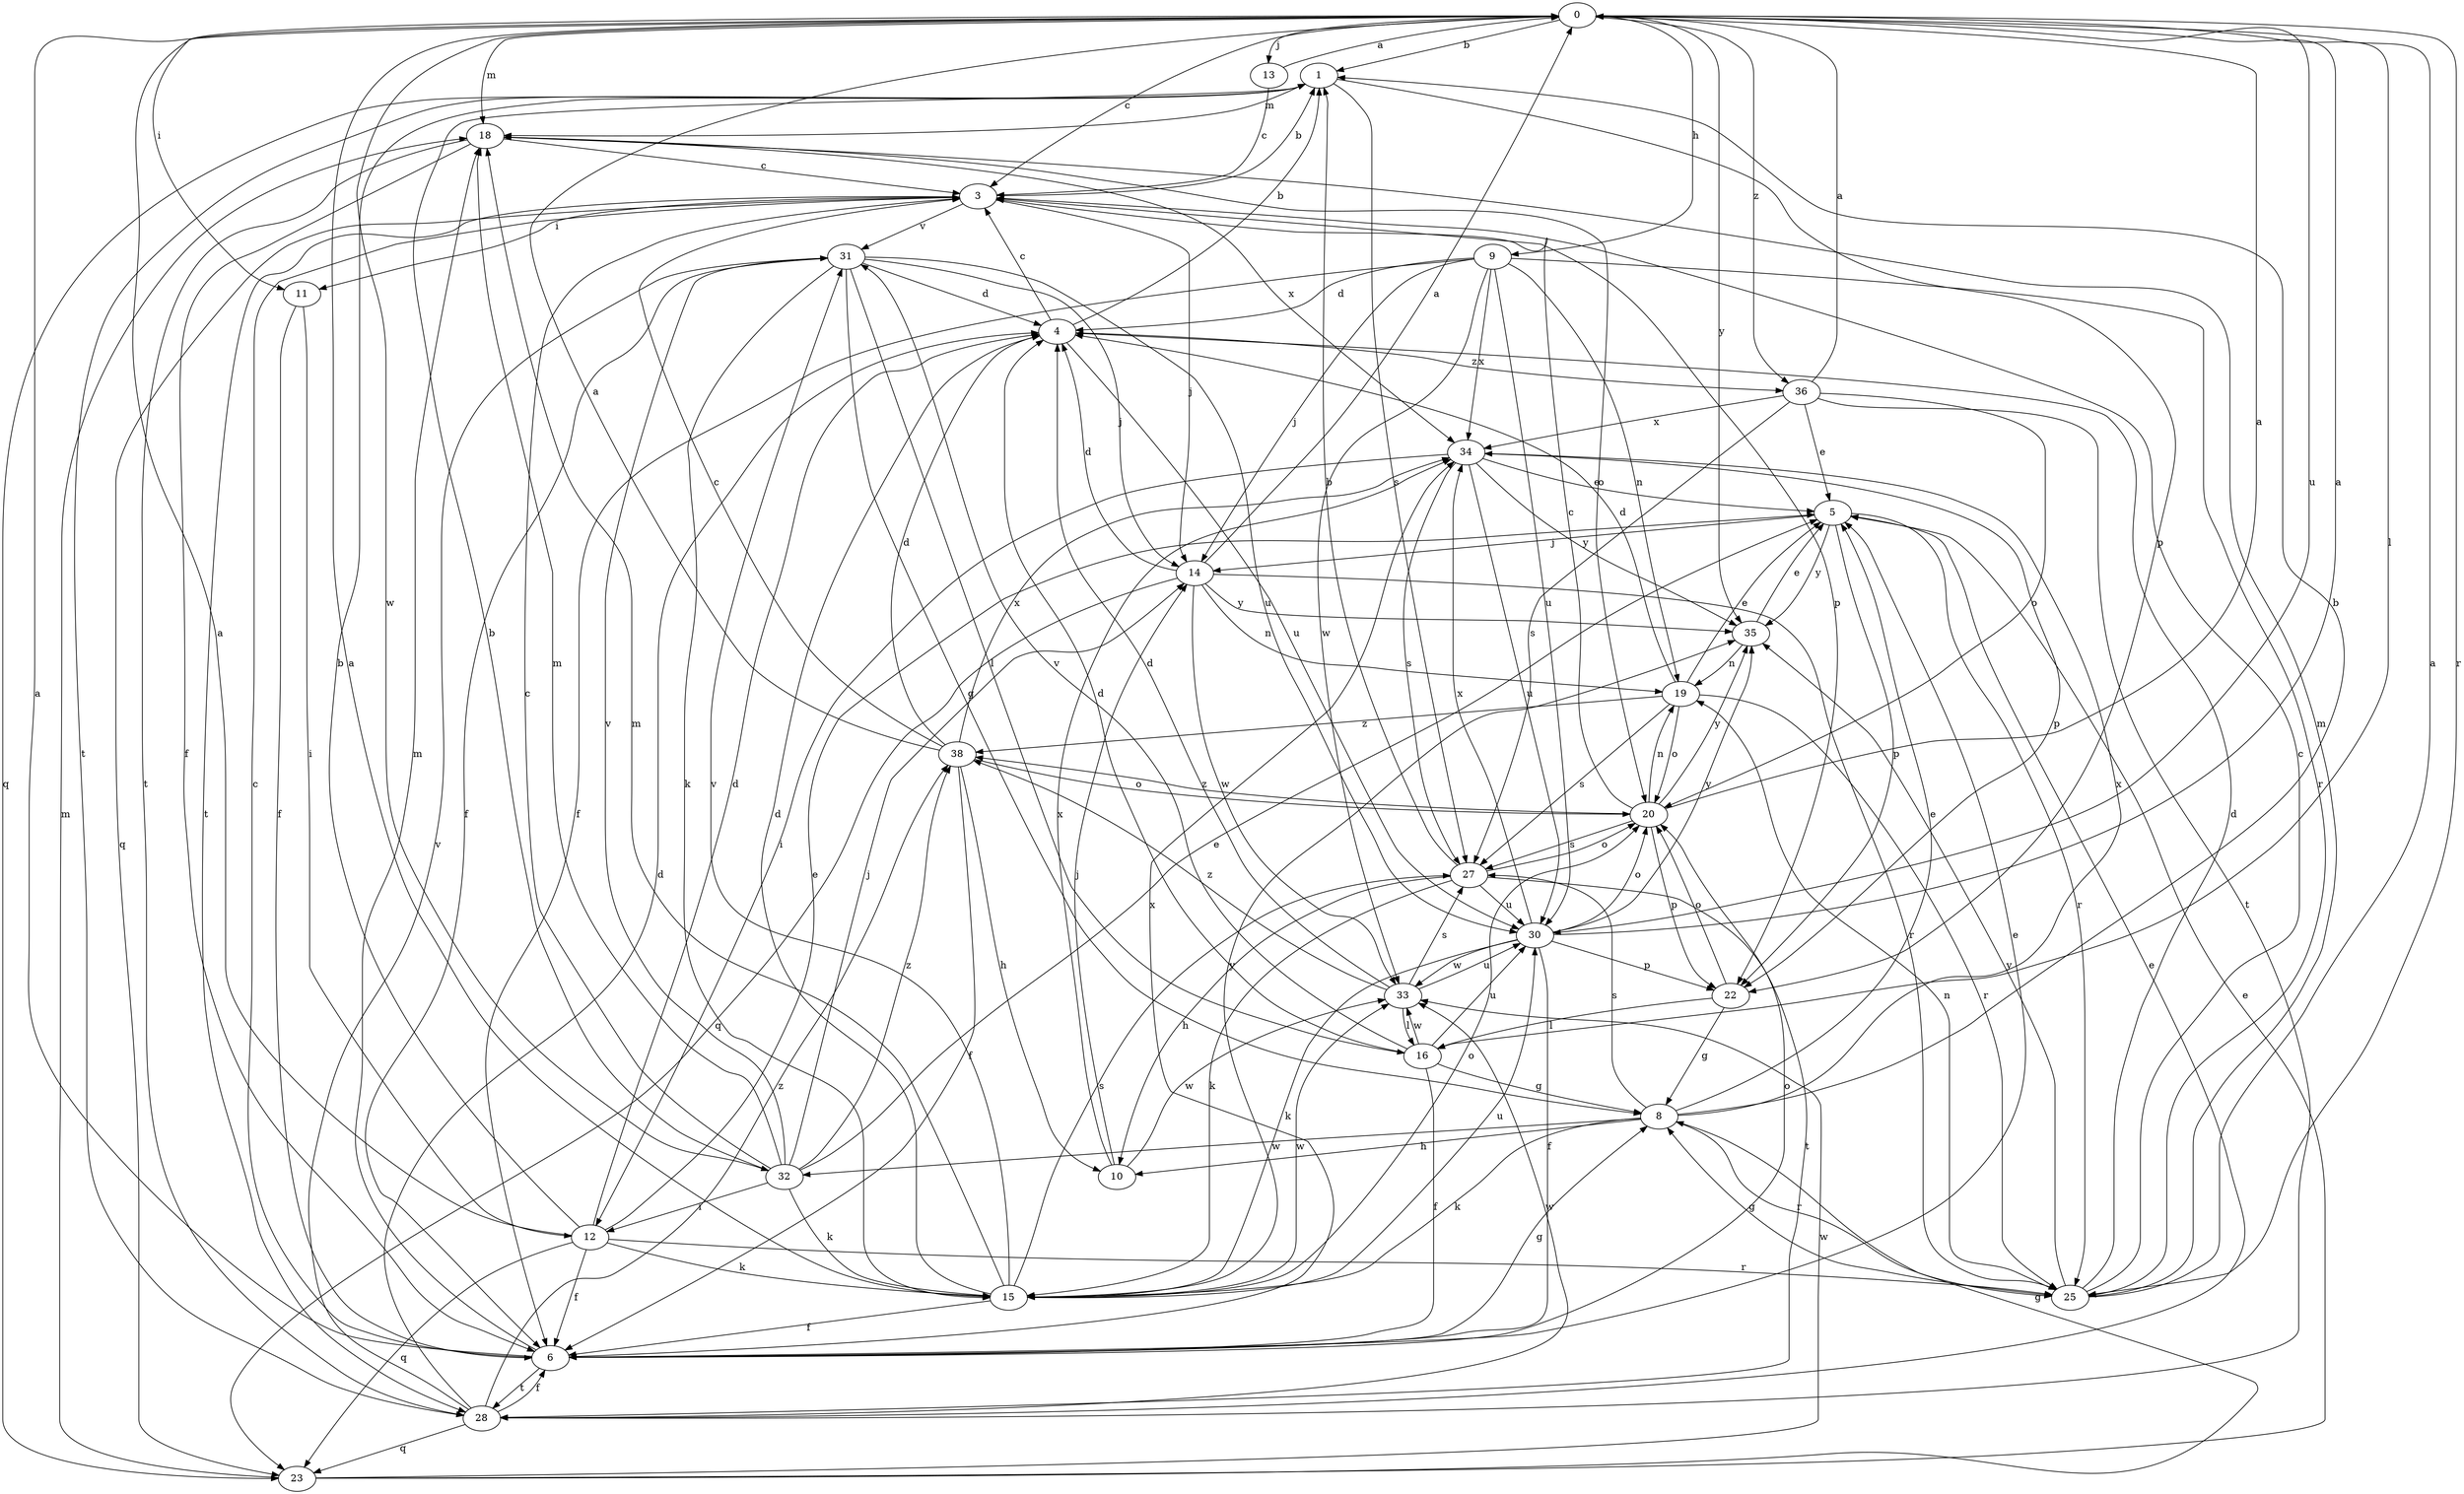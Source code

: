 strict digraph  {
0;
1;
3;
4;
5;
6;
8;
9;
10;
11;
12;
13;
14;
15;
16;
18;
19;
20;
22;
23;
25;
27;
28;
30;
31;
32;
33;
34;
35;
36;
38;
0 -> 1  [label=b];
0 -> 3  [label=c];
0 -> 9  [label=h];
0 -> 11  [label=i];
0 -> 13  [label=j];
0 -> 16  [label=l];
0 -> 18  [label=m];
0 -> 25  [label=r];
0 -> 30  [label=u];
0 -> 32  [label=w];
0 -> 35  [label=y];
0 -> 36  [label=z];
1 -> 18  [label=m];
1 -> 22  [label=p];
1 -> 23  [label=q];
1 -> 27  [label=s];
1 -> 28  [label=t];
3 -> 1  [label=b];
3 -> 11  [label=i];
3 -> 14  [label=j];
3 -> 22  [label=p];
3 -> 23  [label=q];
3 -> 28  [label=t];
3 -> 31  [label=v];
4 -> 1  [label=b];
4 -> 3  [label=c];
4 -> 30  [label=u];
4 -> 36  [label=z];
5 -> 14  [label=j];
5 -> 22  [label=p];
5 -> 25  [label=r];
5 -> 35  [label=y];
6 -> 0  [label=a];
6 -> 3  [label=c];
6 -> 5  [label=e];
6 -> 8  [label=g];
6 -> 18  [label=m];
6 -> 20  [label=o];
6 -> 28  [label=t];
6 -> 34  [label=x];
8 -> 1  [label=b];
8 -> 5  [label=e];
8 -> 10  [label=h];
8 -> 15  [label=k];
8 -> 25  [label=r];
8 -> 27  [label=s];
8 -> 32  [label=w];
8 -> 34  [label=x];
9 -> 4  [label=d];
9 -> 6  [label=f];
9 -> 14  [label=j];
9 -> 19  [label=n];
9 -> 25  [label=r];
9 -> 30  [label=u];
9 -> 33  [label=w];
9 -> 34  [label=x];
10 -> 14  [label=j];
10 -> 33  [label=w];
10 -> 34  [label=x];
11 -> 6  [label=f];
11 -> 12  [label=i];
12 -> 0  [label=a];
12 -> 1  [label=b];
12 -> 4  [label=d];
12 -> 5  [label=e];
12 -> 6  [label=f];
12 -> 15  [label=k];
12 -> 23  [label=q];
12 -> 25  [label=r];
13 -> 0  [label=a];
13 -> 3  [label=c];
14 -> 0  [label=a];
14 -> 4  [label=d];
14 -> 19  [label=n];
14 -> 23  [label=q];
14 -> 25  [label=r];
14 -> 33  [label=w];
14 -> 35  [label=y];
15 -> 0  [label=a];
15 -> 4  [label=d];
15 -> 6  [label=f];
15 -> 18  [label=m];
15 -> 20  [label=o];
15 -> 27  [label=s];
15 -> 30  [label=u];
15 -> 31  [label=v];
15 -> 33  [label=w];
15 -> 35  [label=y];
16 -> 4  [label=d];
16 -> 6  [label=f];
16 -> 8  [label=g];
16 -> 30  [label=u];
16 -> 31  [label=v];
16 -> 33  [label=w];
18 -> 3  [label=c];
18 -> 6  [label=f];
18 -> 20  [label=o];
18 -> 28  [label=t];
18 -> 34  [label=x];
19 -> 4  [label=d];
19 -> 5  [label=e];
19 -> 20  [label=o];
19 -> 25  [label=r];
19 -> 27  [label=s];
19 -> 38  [label=z];
20 -> 0  [label=a];
20 -> 3  [label=c];
20 -> 19  [label=n];
20 -> 22  [label=p];
20 -> 27  [label=s];
20 -> 35  [label=y];
20 -> 38  [label=z];
22 -> 8  [label=g];
22 -> 16  [label=l];
22 -> 20  [label=o];
23 -> 5  [label=e];
23 -> 8  [label=g];
23 -> 18  [label=m];
23 -> 33  [label=w];
25 -> 0  [label=a];
25 -> 3  [label=c];
25 -> 4  [label=d];
25 -> 8  [label=g];
25 -> 18  [label=m];
25 -> 19  [label=n];
25 -> 35  [label=y];
27 -> 1  [label=b];
27 -> 10  [label=h];
27 -> 15  [label=k];
27 -> 20  [label=o];
27 -> 28  [label=t];
27 -> 30  [label=u];
28 -> 4  [label=d];
28 -> 5  [label=e];
28 -> 6  [label=f];
28 -> 23  [label=q];
28 -> 31  [label=v];
28 -> 33  [label=w];
28 -> 38  [label=z];
30 -> 0  [label=a];
30 -> 6  [label=f];
30 -> 15  [label=k];
30 -> 20  [label=o];
30 -> 22  [label=p];
30 -> 33  [label=w];
30 -> 34  [label=x];
30 -> 35  [label=y];
31 -> 4  [label=d];
31 -> 6  [label=f];
31 -> 8  [label=g];
31 -> 14  [label=j];
31 -> 15  [label=k];
31 -> 16  [label=l];
31 -> 30  [label=u];
32 -> 1  [label=b];
32 -> 3  [label=c];
32 -> 5  [label=e];
32 -> 12  [label=i];
32 -> 14  [label=j];
32 -> 15  [label=k];
32 -> 18  [label=m];
32 -> 31  [label=v];
32 -> 38  [label=z];
33 -> 4  [label=d];
33 -> 16  [label=l];
33 -> 27  [label=s];
33 -> 30  [label=u];
33 -> 38  [label=z];
34 -> 5  [label=e];
34 -> 12  [label=i];
34 -> 22  [label=p];
34 -> 27  [label=s];
34 -> 30  [label=u];
34 -> 35  [label=y];
35 -> 5  [label=e];
35 -> 19  [label=n];
36 -> 0  [label=a];
36 -> 5  [label=e];
36 -> 20  [label=o];
36 -> 27  [label=s];
36 -> 28  [label=t];
36 -> 34  [label=x];
38 -> 0  [label=a];
38 -> 3  [label=c];
38 -> 4  [label=d];
38 -> 6  [label=f];
38 -> 10  [label=h];
38 -> 20  [label=o];
38 -> 34  [label=x];
}
